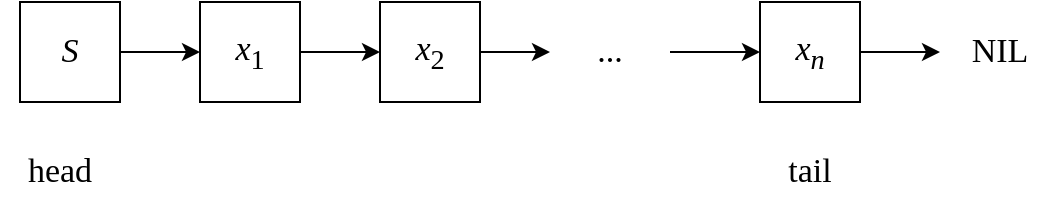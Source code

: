<mxfile version="20.3.0" type="device" pages="2"><diagram id="bEYvve-b1XTVLEug8GN2" name="Sentinel linked-list"><mxGraphModel dx="946" dy="672" grid="1" gridSize="10" guides="1" tooltips="1" connect="1" arrows="1" fold="1" page="1" pageScale="1" pageWidth="850" pageHeight="1100" math="0" shadow="0"><root><mxCell id="0"/><mxCell id="1" parent="0"/><mxCell id="gI3k1duqQNCu4gJScDfm-7" style="edgeStyle=orthogonalEdgeStyle;rounded=0;orthogonalLoop=1;jettySize=auto;html=1;exitX=1;exitY=0.5;exitDx=0;exitDy=0;entryX=0;entryY=0.5;entryDx=0;entryDy=0;fontFamily=Times New Roman;fontSize=17;" edge="1" parent="1" source="gI3k1duqQNCu4gJScDfm-1" target="gI3k1duqQNCu4gJScDfm-2"><mxGeometry relative="1" as="geometry"/></mxCell><mxCell id="gI3k1duqQNCu4gJScDfm-1" value="&lt;font size=&quot;1&quot; face=&quot;Times New Roman&quot;&gt;&lt;i style=&quot;font-size: 17px;&quot;&gt;S&lt;/i&gt;&lt;/font&gt;" style="rounded=0;whiteSpace=wrap;html=1;" vertex="1" parent="1"><mxGeometry x="160" y="230" width="50" height="50" as="geometry"/></mxCell><mxCell id="gI3k1duqQNCu4gJScDfm-8" style="edgeStyle=orthogonalEdgeStyle;rounded=0;orthogonalLoop=1;jettySize=auto;html=1;exitX=1;exitY=0.5;exitDx=0;exitDy=0;entryX=0;entryY=0.5;entryDx=0;entryDy=0;fontFamily=Times New Roman;fontSize=17;" edge="1" parent="1" source="gI3k1duqQNCu4gJScDfm-2" target="gI3k1duqQNCu4gJScDfm-3"><mxGeometry relative="1" as="geometry"/></mxCell><mxCell id="gI3k1duqQNCu4gJScDfm-2" value="&lt;font size=&quot;1&quot; face=&quot;Times New Roman&quot;&gt;&lt;span style=&quot;font-size: 17px;&quot;&gt;&lt;i&gt;x&lt;/i&gt;&lt;sub style=&quot;&quot;&gt;1&lt;/sub&gt;&lt;/span&gt;&lt;/font&gt;" style="rounded=0;whiteSpace=wrap;html=1;" vertex="1" parent="1"><mxGeometry x="250" y="230" width="50" height="50" as="geometry"/></mxCell><mxCell id="gI3k1duqQNCu4gJScDfm-9" style="edgeStyle=orthogonalEdgeStyle;rounded=0;orthogonalLoop=1;jettySize=auto;html=1;exitX=1;exitY=0.5;exitDx=0;exitDy=0;fontFamily=Times New Roman;fontSize=17;entryX=0;entryY=0.5;entryDx=0;entryDy=0;" edge="1" parent="1" source="gI3k1duqQNCu4gJScDfm-3" target="gI3k1duqQNCu4gJScDfm-10"><mxGeometry relative="1" as="geometry"><mxPoint x="420" y="255" as="targetPoint"/></mxGeometry></mxCell><mxCell id="gI3k1duqQNCu4gJScDfm-3" value="&lt;font size=&quot;1&quot; face=&quot;Times New Roman&quot;&gt;&lt;span style=&quot;font-size: 17px;&quot;&gt;&lt;i&gt;x&lt;/i&gt;&lt;sub style=&quot;&quot;&gt;2&lt;/sub&gt;&lt;/span&gt;&lt;/font&gt;" style="rounded=0;whiteSpace=wrap;html=1;" vertex="1" parent="1"><mxGeometry x="340" y="230" width="50" height="50" as="geometry"/></mxCell><mxCell id="gI3k1duqQNCu4gJScDfm-13" style="edgeStyle=orthogonalEdgeStyle;rounded=0;orthogonalLoop=1;jettySize=auto;html=1;exitX=1;exitY=0.5;exitDx=0;exitDy=0;entryX=0;entryY=0.5;entryDx=0;entryDy=0;fontFamily=Times New Roman;fontSize=17;" edge="1" parent="1" source="gI3k1duqQNCu4gJScDfm-4" target="gI3k1duqQNCu4gJScDfm-12"><mxGeometry relative="1" as="geometry"/></mxCell><mxCell id="gI3k1duqQNCu4gJScDfm-4" value="&lt;font size=&quot;1&quot; face=&quot;Times New Roman&quot;&gt;&lt;span style=&quot;font-size: 17px;&quot;&gt;&lt;i&gt;x&lt;/i&gt;&lt;sub style=&quot;&quot;&gt;&lt;i&gt;n&lt;/i&gt;&lt;/sub&gt;&lt;/span&gt;&lt;/font&gt;" style="rounded=0;whiteSpace=wrap;html=1;" vertex="1" parent="1"><mxGeometry x="530" y="230" width="50" height="50" as="geometry"/></mxCell><mxCell id="gI3k1duqQNCu4gJScDfm-5" value="&lt;font style=&quot;font-size: 17px;&quot;&gt;head&lt;/font&gt;" style="text;html=1;strokeColor=none;fillColor=none;align=center;verticalAlign=middle;whiteSpace=wrap;rounded=0;fontFamily=Times New Roman;fontSize=17;" vertex="1" parent="1"><mxGeometry x="150" y="300" width="60" height="30" as="geometry"/></mxCell><mxCell id="gI3k1duqQNCu4gJScDfm-6" value="&lt;font style=&quot;font-size: 17px;&quot;&gt;tail&lt;/font&gt;" style="text;html=1;strokeColor=none;fillColor=none;align=center;verticalAlign=middle;whiteSpace=wrap;rounded=0;fontFamily=Times New Roman;fontSize=17;" vertex="1" parent="1"><mxGeometry x="525" y="300" width="60" height="30" as="geometry"/></mxCell><mxCell id="gI3k1duqQNCu4gJScDfm-11" style="edgeStyle=orthogonalEdgeStyle;rounded=0;orthogonalLoop=1;jettySize=auto;html=1;exitX=1;exitY=0.5;exitDx=0;exitDy=0;entryX=0;entryY=0.5;entryDx=0;entryDy=0;fontFamily=Times New Roman;fontSize=17;" edge="1" parent="1" source="gI3k1duqQNCu4gJScDfm-10" target="gI3k1duqQNCu4gJScDfm-4"><mxGeometry relative="1" as="geometry"/></mxCell><mxCell id="gI3k1duqQNCu4gJScDfm-10" value="&lt;font style=&quot;font-size: 17px;&quot;&gt;...&lt;/font&gt;" style="text;html=1;strokeColor=none;fillColor=none;align=center;verticalAlign=middle;whiteSpace=wrap;rounded=0;fontFamily=Times New Roman;fontSize=17;" vertex="1" parent="1"><mxGeometry x="425" y="240" width="60" height="30" as="geometry"/></mxCell><mxCell id="gI3k1duqQNCu4gJScDfm-12" value="&lt;font style=&quot;font-size: 17px;&quot;&gt;NIL&lt;/font&gt;" style="text;html=1;strokeColor=none;fillColor=none;align=center;verticalAlign=middle;whiteSpace=wrap;rounded=0;fontFamily=Times New Roman;fontSize=17;" vertex="1" parent="1"><mxGeometry x="620" y="240" width="60" height="30" as="geometry"/></mxCell></root></mxGraphModel></diagram><diagram id="3bSzSpHflrfg7fAun8lZ" name="paired-list "><mxGraphModel dx="946" dy="672" grid="1" gridSize="10" guides="1" tooltips="1" connect="1" arrows="1" fold="1" page="1" pageScale="1" pageWidth="850" pageHeight="1100" math="0" shadow="0"><root><mxCell id="0"/><mxCell id="1" parent="0"/><mxCell id="hhH2E3-fT0ri0CYHzcCd-3" style="edgeStyle=orthogonalEdgeStyle;rounded=0;orthogonalLoop=1;jettySize=auto;html=1;exitX=1;exitY=0.5;exitDx=0;exitDy=0;entryX=0;entryY=0.5;entryDx=0;entryDy=0;fontFamily=Times New Roman;fontSize=17;" edge="1" parent="1" source="hhH2E3-fT0ri0CYHzcCd-4" target="hhH2E3-fT0ri0CYHzcCd-6"><mxGeometry relative="1" as="geometry"/></mxCell><mxCell id="hhH2E3-fT0ri0CYHzcCd-29" style="edgeStyle=orthogonalEdgeStyle;rounded=0;orthogonalLoop=1;jettySize=auto;html=1;exitX=0;exitY=0.5;exitDx=0;exitDy=0;entryX=1;entryY=0.5;entryDx=0;entryDy=0;fontFamily=Times New Roman;fontSize=17;dashed=1;" edge="1" parent="1" source="hhH2E3-fT0ri0CYHzcCd-4" target="hhH2E3-fT0ri0CYHzcCd-26"><mxGeometry relative="1" as="geometry"/></mxCell><mxCell id="hhH2E3-fT0ri0CYHzcCd-4" value="&lt;font size=&quot;1&quot; face=&quot;Times New Roman&quot;&gt;&lt;span style=&quot;font-size: 17px;&quot;&gt;&lt;i&gt;x&lt;/i&gt;&lt;sub style=&quot;&quot;&gt;1&lt;/sub&gt;&lt;/span&gt;&lt;/font&gt;" style="rounded=0;whiteSpace=wrap;html=1;" vertex="1" parent="1"><mxGeometry x="250" y="230" width="50" height="50" as="geometry"/></mxCell><mxCell id="hhH2E3-fT0ri0CYHzcCd-5" style="edgeStyle=orthogonalEdgeStyle;rounded=0;orthogonalLoop=1;jettySize=auto;html=1;exitX=1;exitY=0.5;exitDx=0;exitDy=0;fontFamily=Times New Roman;fontSize=17;entryX=0;entryY=0.5;entryDx=0;entryDy=0;" edge="1" parent="1" source="hhH2E3-fT0ri0CYHzcCd-6" target="hhH2E3-fT0ri0CYHzcCd-12"><mxGeometry relative="1" as="geometry"><mxPoint x="420" y="255" as="targetPoint"/></mxGeometry></mxCell><mxCell id="hhH2E3-fT0ri0CYHzcCd-6" value="&lt;font size=&quot;1&quot; face=&quot;Times New Roman&quot;&gt;&lt;span style=&quot;font-size: 17px;&quot;&gt;&lt;i&gt;x&lt;/i&gt;&lt;sub style=&quot;&quot;&gt;2&lt;/sub&gt;&lt;/span&gt;&lt;/font&gt;" style="rounded=0;whiteSpace=wrap;html=1;" vertex="1" parent="1"><mxGeometry x="340" y="230" width="50" height="50" as="geometry"/></mxCell><mxCell id="hhH2E3-fT0ri0CYHzcCd-7" style="edgeStyle=orthogonalEdgeStyle;rounded=0;orthogonalLoop=1;jettySize=auto;html=1;exitX=1;exitY=0.5;exitDx=0;exitDy=0;entryX=0;entryY=0.5;entryDx=0;entryDy=0;fontFamily=Times New Roman;fontSize=17;" edge="1" parent="1" source="hhH2E3-fT0ri0CYHzcCd-8" target="hhH2E3-fT0ri0CYHzcCd-13"><mxGeometry relative="1" as="geometry"/></mxCell><mxCell id="hhH2E3-fT0ri0CYHzcCd-8" value="&lt;font size=&quot;1&quot; face=&quot;Times New Roman&quot;&gt;&lt;span style=&quot;font-size: 17px;&quot;&gt;&lt;i&gt;x&lt;/i&gt;&lt;sub style=&quot;&quot;&gt;&lt;i&gt;n&lt;/i&gt;&lt;/sub&gt;&lt;/span&gt;&lt;/font&gt;" style="rounded=0;whiteSpace=wrap;html=1;" vertex="1" parent="1"><mxGeometry x="530" y="230" width="50" height="50" as="geometry"/></mxCell><mxCell id="hhH2E3-fT0ri0CYHzcCd-9" value="&lt;font style=&quot;font-size: 17px;&quot;&gt;front&lt;/font&gt;" style="text;html=1;strokeColor=none;fillColor=none;align=center;verticalAlign=middle;whiteSpace=wrap;rounded=0;fontFamily=Times New Roman;fontSize=17;" vertex="1" parent="1"><mxGeometry x="425" y="290" width="60" height="30" as="geometry"/></mxCell><mxCell id="hhH2E3-fT0ri0CYHzcCd-11" style="edgeStyle=orthogonalEdgeStyle;rounded=0;orthogonalLoop=1;jettySize=auto;html=1;exitX=1;exitY=0.5;exitDx=0;exitDy=0;entryX=0;entryY=0.5;entryDx=0;entryDy=0;fontFamily=Times New Roman;fontSize=17;" edge="1" parent="1" source="hhH2E3-fT0ri0CYHzcCd-12" target="hhH2E3-fT0ri0CYHzcCd-8"><mxGeometry relative="1" as="geometry"/></mxCell><mxCell id="hhH2E3-fT0ri0CYHzcCd-12" value="&lt;font style=&quot;font-size: 17px;&quot;&gt;...&lt;/font&gt;" style="text;html=1;strokeColor=none;fillColor=none;align=center;verticalAlign=middle;whiteSpace=wrap;rounded=0;fontFamily=Times New Roman;fontSize=17;" vertex="1" parent="1"><mxGeometry x="425" y="240" width="60" height="30" as="geometry"/></mxCell><mxCell id="hhH2E3-fT0ri0CYHzcCd-13" value="&lt;font style=&quot;font-size: 17px;&quot;&gt;NIL&lt;/font&gt;" style="text;html=1;strokeColor=none;fillColor=none;align=center;verticalAlign=middle;whiteSpace=wrap;rounded=0;fontFamily=Times New Roman;fontSize=17;" vertex="1" parent="1"><mxGeometry x="620" y="240" width="60" height="30" as="geometry"/></mxCell><mxCell id="hhH2E3-fT0ri0CYHzcCd-14" style="edgeStyle=orthogonalEdgeStyle;rounded=0;orthogonalLoop=1;jettySize=auto;html=1;exitX=1;exitY=0.5;exitDx=0;exitDy=0;entryX=0;entryY=0.5;entryDx=0;entryDy=0;fontFamily=Times New Roman;fontSize=17;" edge="1" source="hhH2E3-fT0ri0CYHzcCd-15" target="hhH2E3-fT0ri0CYHzcCd-17" parent="1"><mxGeometry relative="1" as="geometry"/></mxCell><mxCell id="hhH2E3-fT0ri0CYHzcCd-15" value="&lt;font size=&quot;1&quot; face=&quot;Times New Roman&quot;&gt;&lt;span style=&quot;font-size: 17px;&quot;&gt;&lt;i&gt;y&lt;/i&gt;&lt;sub style=&quot;&quot;&gt;1&lt;/sub&gt;&lt;/span&gt;&lt;/font&gt;" style="rounded=0;whiteSpace=wrap;html=1;" vertex="1" parent="1"><mxGeometry x="250" y="360" width="50" height="50" as="geometry"/></mxCell><mxCell id="hhH2E3-fT0ri0CYHzcCd-16" style="edgeStyle=orthogonalEdgeStyle;rounded=0;orthogonalLoop=1;jettySize=auto;html=1;exitX=1;exitY=0.5;exitDx=0;exitDy=0;fontFamily=Times New Roman;fontSize=17;entryX=0;entryY=0.5;entryDx=0;entryDy=0;" edge="1" source="hhH2E3-fT0ri0CYHzcCd-17" target="hhH2E3-fT0ri0CYHzcCd-23" parent="1"><mxGeometry relative="1" as="geometry"><mxPoint x="420" y="385" as="targetPoint"/></mxGeometry></mxCell><mxCell id="hhH2E3-fT0ri0CYHzcCd-17" value="&lt;font size=&quot;1&quot; face=&quot;Times New Roman&quot;&gt;&lt;span style=&quot;font-size: 17px;&quot;&gt;&lt;i&gt;y&lt;/i&gt;&lt;sub style=&quot;&quot;&gt;2&lt;/sub&gt;&lt;/span&gt;&lt;/font&gt;" style="rounded=0;whiteSpace=wrap;html=1;" vertex="1" parent="1"><mxGeometry x="340" y="360" width="50" height="50" as="geometry"/></mxCell><mxCell id="hhH2E3-fT0ri0CYHzcCd-18" style="edgeStyle=orthogonalEdgeStyle;rounded=0;orthogonalLoop=1;jettySize=auto;html=1;exitX=1;exitY=0.5;exitDx=0;exitDy=0;entryX=0;entryY=0.5;entryDx=0;entryDy=0;fontFamily=Times New Roman;fontSize=17;" edge="1" source="hhH2E3-fT0ri0CYHzcCd-19" target="hhH2E3-fT0ri0CYHzcCd-24" parent="1"><mxGeometry relative="1" as="geometry"/></mxCell><mxCell id="hhH2E3-fT0ri0CYHzcCd-19" value="&lt;font size=&quot;1&quot; face=&quot;Times New Roman&quot;&gt;&lt;span style=&quot;font-size: 17px;&quot;&gt;&lt;i&gt;y&lt;/i&gt;&lt;sub style=&quot;&quot;&gt;&lt;i&gt;m&lt;/i&gt;&lt;/sub&gt;&lt;/span&gt;&lt;/font&gt;" style="rounded=0;whiteSpace=wrap;html=1;" vertex="1" parent="1"><mxGeometry x="530" y="360" width="50" height="50" as="geometry"/></mxCell><mxCell id="hhH2E3-fT0ri0CYHzcCd-20" value="&lt;font style=&quot;font-size: 17px;&quot;&gt;rear&lt;/font&gt;" style="text;html=1;strokeColor=none;fillColor=none;align=center;verticalAlign=middle;whiteSpace=wrap;rounded=0;fontFamily=Times New Roman;fontSize=17;" vertex="1" parent="1"><mxGeometry x="425" y="420" width="60" height="30" as="geometry"/></mxCell><mxCell id="hhH2E3-fT0ri0CYHzcCd-22" style="edgeStyle=orthogonalEdgeStyle;rounded=0;orthogonalLoop=1;jettySize=auto;html=1;exitX=1;exitY=0.5;exitDx=0;exitDy=0;entryX=0;entryY=0.5;entryDx=0;entryDy=0;fontFamily=Times New Roman;fontSize=17;" edge="1" source="hhH2E3-fT0ri0CYHzcCd-23" target="hhH2E3-fT0ri0CYHzcCd-19" parent="1"><mxGeometry relative="1" as="geometry"/></mxCell><mxCell id="hhH2E3-fT0ri0CYHzcCd-23" value="&lt;font style=&quot;font-size: 17px;&quot;&gt;...&lt;/font&gt;" style="text;html=1;strokeColor=none;fillColor=none;align=center;verticalAlign=middle;whiteSpace=wrap;rounded=0;fontFamily=Times New Roman;fontSize=17;" vertex="1" parent="1"><mxGeometry x="425" y="370" width="60" height="30" as="geometry"/></mxCell><mxCell id="hhH2E3-fT0ri0CYHzcCd-30" style="edgeStyle=orthogonalEdgeStyle;rounded=0;orthogonalLoop=1;jettySize=auto;html=1;exitX=1;exitY=0.5;exitDx=0;exitDy=0;entryX=1;entryY=0.5;entryDx=0;entryDy=0;dashed=1;fontFamily=Times New Roman;fontSize=17;curved=1;startArrow=classic;startFill=1;" edge="1" parent="1" source="hhH2E3-fT0ri0CYHzcCd-24" target="hhH2E3-fT0ri0CYHzcCd-13"><mxGeometry relative="1" as="geometry"><Array as="points"><mxPoint x="740" y="385"/><mxPoint x="740" y="255"/></Array></mxGeometry></mxCell><mxCell id="hhH2E3-fT0ri0CYHzcCd-24" value="&lt;font style=&quot;font-size: 17px;&quot;&gt;NIL&lt;/font&gt;" style="text;html=1;strokeColor=none;fillColor=none;align=center;verticalAlign=middle;whiteSpace=wrap;rounded=0;fontFamily=Times New Roman;fontSize=17;" vertex="1" parent="1"><mxGeometry x="620" y="370" width="60" height="30" as="geometry"/></mxCell><mxCell id="hhH2E3-fT0ri0CYHzcCd-26" value="&lt;font style=&quot;font-size: 17px;&quot;&gt;&lt;i&gt;pop&lt;/i&gt;&lt;/font&gt;" style="text;html=1;strokeColor=none;fillColor=none;align=center;verticalAlign=middle;whiteSpace=wrap;rounded=0;fontFamily=Times New Roman;fontSize=17;" vertex="1" parent="1"><mxGeometry x="150" y="240" width="60" height="30" as="geometry"/></mxCell><mxCell id="hhH2E3-fT0ri0CYHzcCd-28" style="edgeStyle=orthogonalEdgeStyle;rounded=0;orthogonalLoop=1;jettySize=auto;html=1;exitX=1;exitY=0.5;exitDx=0;exitDy=0;entryX=0;entryY=0.5;entryDx=0;entryDy=0;fontFamily=Times New Roman;fontSize=17;dashed=1;" edge="1" parent="1" source="hhH2E3-fT0ri0CYHzcCd-27" target="hhH2E3-fT0ri0CYHzcCd-15"><mxGeometry relative="1" as="geometry"/></mxCell><mxCell id="hhH2E3-fT0ri0CYHzcCd-27" value="&lt;font style=&quot;font-size: 17px;&quot;&gt;&lt;i&gt;push&lt;/i&gt;&lt;/font&gt;" style="text;html=1;strokeColor=none;fillColor=none;align=center;verticalAlign=middle;whiteSpace=wrap;rounded=0;fontFamily=Times New Roman;fontSize=17;" vertex="1" parent="1"><mxGeometry x="150" y="370" width="60" height="30" as="geometry"/></mxCell></root></mxGraphModel></diagram></mxfile>